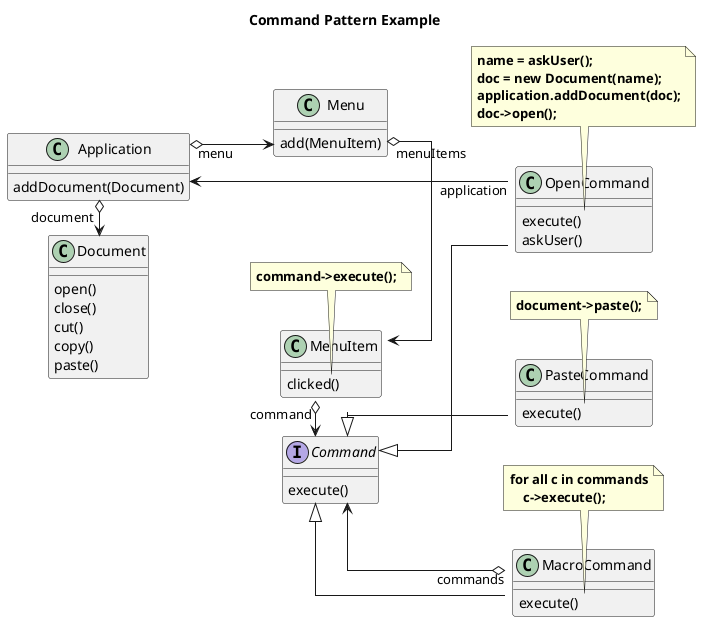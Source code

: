 @startuml

skinparam linetype ortho
left to right direction

title Command Pattern Example

class Application
class Document

class Menu
class MenuItem
interface Command
class MacroCommand
class PasteCommand
class OpenCommand

Application : addDocument(Document)

Document : open()
Document : close()
Document : cut()
Document : copy()
Document : paste()

Menu : add(MenuItem)

MenuItem : clicked()

Command : execute()
MacroCommand : execute()
PasteCommand : execute()
OpenCommand : execute()
OpenCommand : askUser()

Command <|-- MacroCommand
Command <|-- PasteCommand
Command <|-- OpenCommand

MacroCommand "commands" o--> Command

Application "document" o-> Document
Application "menu" o--> Menu

Menu "menuItems" o-> MenuItem
MenuItem "command"  o-> Command
OpenCommand "application" ->Application
    
note as nMenuItemClicked
    <b>command->execute();
end note
nMenuItemClicked . MenuItem::clicked

note as nPasteCommandExecute
    <b>document->paste();
end note
nPasteCommandExecute . PasteCommand::execute

note as nOpenCommandExecute
    <b>name = askUser();
    <b>doc = new Document(name);
    <b>application.addDocument(doc);
    <b>doc->open();
end note
nOpenCommandExecute . OpenCommand::execute

note as nMacroCommandExecute
    <b>for all c in commands
    <b>    c->execute();
end note
nMacroCommandExecute . MacroCommand::execute

@enduml
